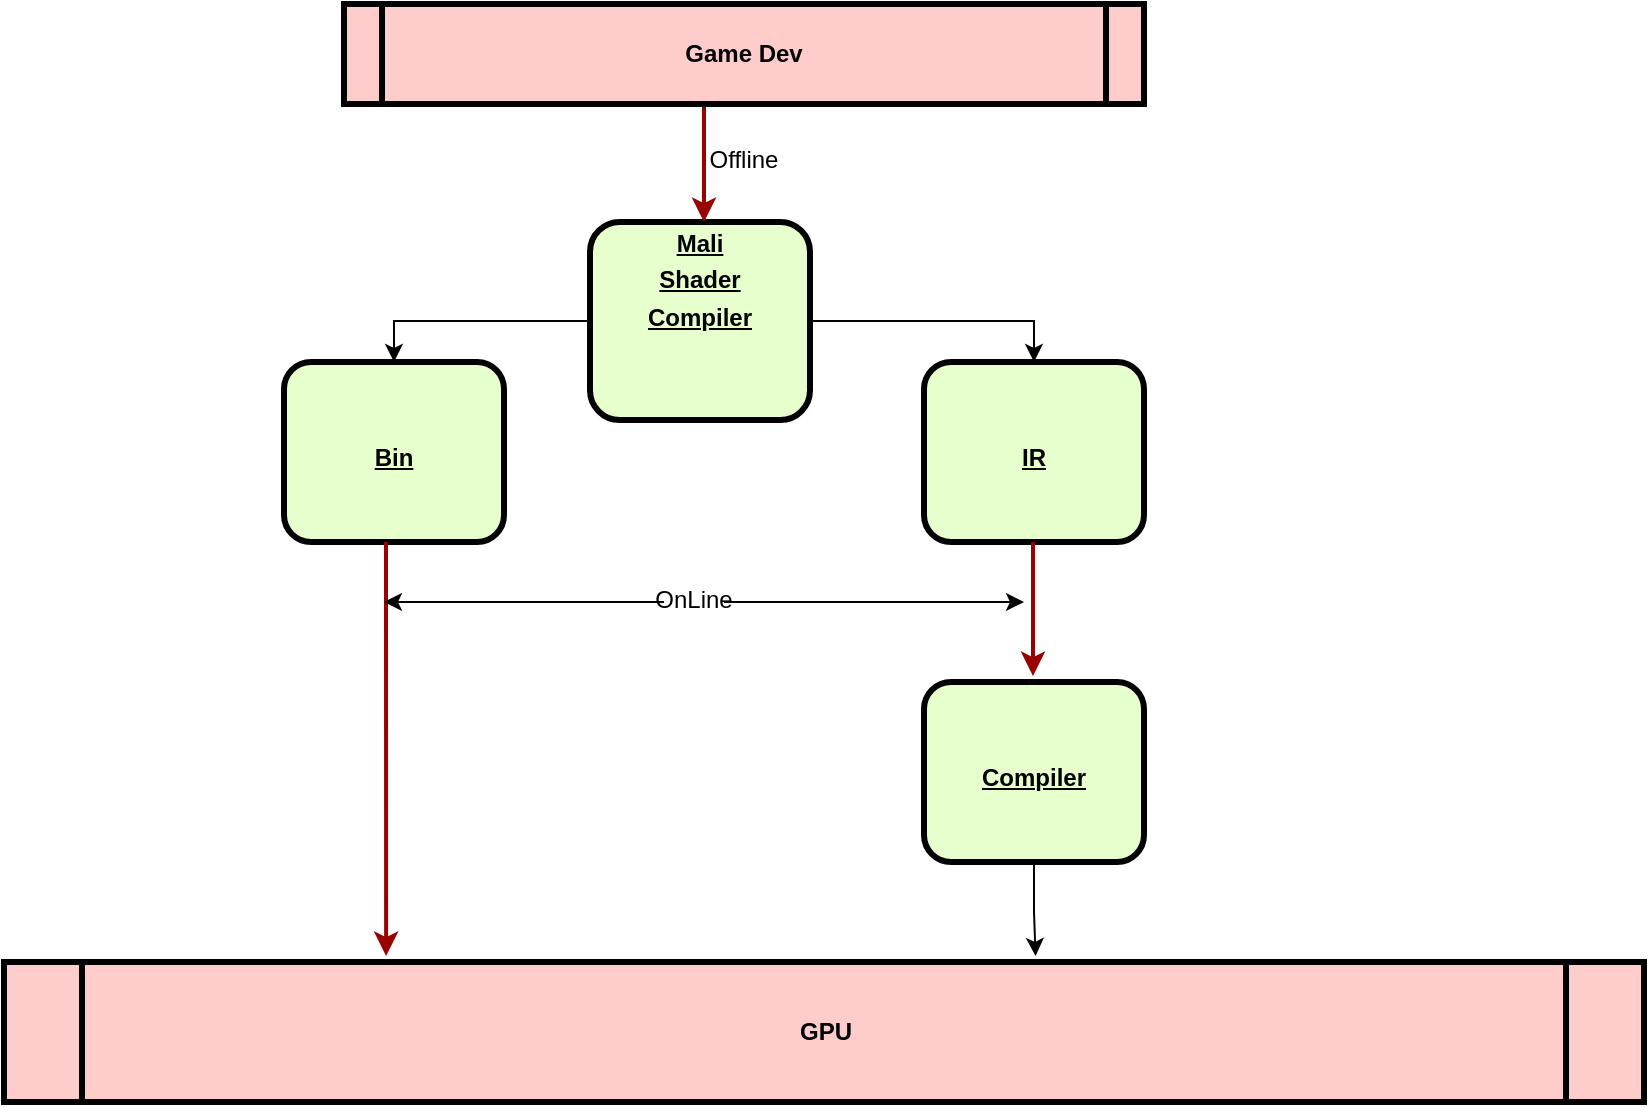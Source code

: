 <mxfile version="21.6.8" type="github">
  <diagram name="Page-1" id="c7558073-3199-34d8-9f00-42111426c3f3">
    <mxGraphModel dx="1026" dy="604" grid="1" gridSize="10" guides="1" tooltips="1" connect="1" arrows="1" fold="1" page="1" pageScale="1" pageWidth="826" pageHeight="1169" background="none" math="0" shadow="0">
      <root>
        <mxCell id="0" />
        <mxCell id="1" parent="0" />
        <mxCell id="5" value="GPU" style="shape=process;whiteSpace=wrap;align=center;verticalAlign=middle;size=0.048;fontStyle=1;strokeWidth=3;fillColor=#FFCCCC" parent="1" vertex="1">
          <mxGeometry x="10" y="940" width="820" height="70" as="geometry" />
        </mxCell>
        <mxCell id="MxxPiVy8TgGFIpNmwOUW-99" style="edgeStyle=orthogonalEdgeStyle;rounded=0;orthogonalLoop=1;jettySize=auto;html=1;entryX=0.5;entryY=0;entryDx=0;entryDy=0;" edge="1" parent="1" source="7" target="MxxPiVy8TgGFIpNmwOUW-98">
          <mxGeometry relative="1" as="geometry" />
        </mxCell>
        <mxCell id="MxxPiVy8TgGFIpNmwOUW-103" style="edgeStyle=orthogonalEdgeStyle;rounded=0;orthogonalLoop=1;jettySize=auto;html=1;entryX=0.5;entryY=0;entryDx=0;entryDy=0;" edge="1" parent="1" source="7" target="MxxPiVy8TgGFIpNmwOUW-102">
          <mxGeometry relative="1" as="geometry" />
        </mxCell>
        <mxCell id="7" value="&lt;p style=&quot;margin: 0px; margin-top: 4px; text-align: center; text-decoration: underline;&quot;&gt;Mali&lt;/p&gt;&lt;p style=&quot;margin: 0px; margin-top: 4px; text-align: center; text-decoration: underline;&quot;&gt;Shader&lt;/p&gt;&lt;p style=&quot;margin: 0px; margin-top: 4px; text-align: center; text-decoration: underline;&quot;&gt;Compiler&lt;/p&gt;" style="verticalAlign=middle;align=center;overflow=fill;fontSize=12;fontFamily=Helvetica;html=1;rounded=1;fontStyle=1;strokeWidth=3;fillColor=#E6FFCC" parent="1" vertex="1">
          <mxGeometry x="303" y="570" width="110" height="99" as="geometry" />
        </mxCell>
        <mxCell id="72" value="" style="edgeStyle=elbowEdgeStyle;elbow=vertical;strokeColor=#990000;strokeWidth=2;rounded=0;" parent="1" edge="1">
          <mxGeometry width="100" height="100" relative="1" as="geometry">
            <mxPoint x="360" y="530" as="sourcePoint" />
            <mxPoint x="360" y="570" as="targetPoint" />
            <Array as="points">
              <mxPoint x="360" y="510" />
            </Array>
          </mxGeometry>
        </mxCell>
        <mxCell id="74" value="Offline" style="text;spacingTop=-5;align=center" parent="1" vertex="1">
          <mxGeometry x="365" y="530" width="30" height="20" as="geometry" />
        </mxCell>
        <mxCell id="MxxPiVy8TgGFIpNmwOUW-97" value="Game Dev" style="shape=process;whiteSpace=wrap;align=center;verticalAlign=middle;size=0.048;fontStyle=1;strokeWidth=3;fillColor=#FFCCCC" vertex="1" parent="1">
          <mxGeometry x="180.0" y="461" width="400" height="50" as="geometry" />
        </mxCell>
        <mxCell id="MxxPiVy8TgGFIpNmwOUW-98" value="&lt;p style=&quot;margin: 0px; margin-top: 4px; text-align: center; text-decoration: underline;&quot;&gt;&lt;br&gt;&lt;/p&gt;&lt;p style=&quot;margin: 0px; margin-top: 4px; text-align: center; text-decoration: underline;&quot;&gt;&lt;span style=&quot;background-color: initial;&quot;&gt;&lt;br&gt;&lt;/span&gt;&lt;/p&gt;&lt;p style=&quot;margin: 0px; margin-top: 4px; text-align: center; text-decoration: underline;&quot;&gt;&lt;span style=&quot;background-color: initial;&quot;&gt;Bin&lt;/span&gt;&lt;br&gt;&lt;/p&gt;" style="verticalAlign=middle;align=center;overflow=fill;fontSize=12;fontFamily=Helvetica;html=1;rounded=1;fontStyle=1;strokeWidth=3;fillColor=#E6FFCC" vertex="1" parent="1">
          <mxGeometry x="150" y="640" width="110" height="90" as="geometry" />
        </mxCell>
        <mxCell id="MxxPiVy8TgGFIpNmwOUW-100" value="" style="edgeStyle=elbowEdgeStyle;elbow=vertical;strokeColor=#990000;strokeWidth=2;rounded=0;entryX=0.233;entryY=-0.043;entryDx=0;entryDy=0;entryPerimeter=0;" edge="1" parent="1" target="5">
          <mxGeometry width="100" height="100" relative="1" as="geometry">
            <mxPoint x="201" y="740" as="sourcePoint" />
            <mxPoint x="300" y="740" as="targetPoint" />
            <Array as="points">
              <mxPoint x="201" y="730" />
            </Array>
          </mxGeometry>
        </mxCell>
        <mxCell id="MxxPiVy8TgGFIpNmwOUW-106" style="edgeStyle=orthogonalEdgeStyle;rounded=0;orthogonalLoop=1;jettySize=auto;html=1;" edge="1" parent="1" source="MxxPiVy8TgGFIpNmwOUW-101">
          <mxGeometry relative="1" as="geometry">
            <mxPoint x="200" y="760" as="targetPoint" />
          </mxGeometry>
        </mxCell>
        <mxCell id="MxxPiVy8TgGFIpNmwOUW-107" style="edgeStyle=orthogonalEdgeStyle;rounded=0;orthogonalLoop=1;jettySize=auto;html=1;" edge="1" parent="1" source="MxxPiVy8TgGFIpNmwOUW-101">
          <mxGeometry relative="1" as="geometry">
            <mxPoint x="520" y="760" as="targetPoint" />
          </mxGeometry>
        </mxCell>
        <mxCell id="MxxPiVy8TgGFIpNmwOUW-101" value="OnLine" style="text;spacingTop=-5;align=center" vertex="1" parent="1">
          <mxGeometry x="340" y="750" width="30" height="20" as="geometry" />
        </mxCell>
        <mxCell id="MxxPiVy8TgGFIpNmwOUW-102" value="&lt;p style=&quot;margin: 0px; margin-top: 4px; text-align: center; text-decoration: underline;&quot;&gt;&lt;br&gt;&lt;/p&gt;&lt;p style=&quot;margin: 0px; margin-top: 4px; text-align: center; text-decoration: underline;&quot;&gt;&lt;br&gt;&lt;/p&gt;&lt;p style=&quot;margin: 0px; margin-top: 4px; text-align: center; text-decoration: underline;&quot;&gt;IR&lt;/p&gt;" style="verticalAlign=middle;align=center;overflow=fill;fontSize=12;fontFamily=Helvetica;html=1;rounded=1;fontStyle=1;strokeWidth=3;fillColor=#E6FFCC" vertex="1" parent="1">
          <mxGeometry x="470" y="640" width="110" height="90" as="geometry" />
        </mxCell>
        <mxCell id="MxxPiVy8TgGFIpNmwOUW-104" value="" style="edgeStyle=elbowEdgeStyle;elbow=vertical;strokeColor=#990000;strokeWidth=2;rounded=0;entryX=0.233;entryY=-0.043;entryDx=0;entryDy=0;entryPerimeter=0;" edge="1" parent="1">
          <mxGeometry width="100" height="100" relative="1" as="geometry">
            <mxPoint x="524.5" y="740" as="sourcePoint" />
            <mxPoint x="524.5" y="797" as="targetPoint" />
            <Array as="points">
              <mxPoint x="524.5" y="730" />
            </Array>
          </mxGeometry>
        </mxCell>
        <mxCell id="MxxPiVy8TgGFIpNmwOUW-109" style="edgeStyle=orthogonalEdgeStyle;rounded=0;orthogonalLoop=1;jettySize=auto;html=1;exitX=0.5;exitY=1;exitDx=0;exitDy=0;entryX=0.629;entryY=-0.043;entryDx=0;entryDy=0;entryPerimeter=0;" edge="1" parent="1" source="MxxPiVy8TgGFIpNmwOUW-108" target="5">
          <mxGeometry relative="1" as="geometry" />
        </mxCell>
        <mxCell id="MxxPiVy8TgGFIpNmwOUW-108" value="&lt;p style=&quot;margin: 0px; margin-top: 4px; text-align: center; text-decoration: underline;&quot;&gt;&lt;br&gt;&lt;/p&gt;&lt;p style=&quot;margin: 0px; margin-top: 4px; text-align: center; text-decoration: underline;&quot;&gt;&lt;br&gt;&lt;/p&gt;&lt;p style=&quot;margin: 0px; margin-top: 4px; text-align: center; text-decoration: underline;&quot;&gt;Compiler&lt;/p&gt;" style="verticalAlign=middle;align=center;overflow=fill;fontSize=12;fontFamily=Helvetica;html=1;rounded=1;fontStyle=1;strokeWidth=3;fillColor=#E6FFCC" vertex="1" parent="1">
          <mxGeometry x="470" y="800" width="110" height="90" as="geometry" />
        </mxCell>
      </root>
    </mxGraphModel>
  </diagram>
</mxfile>
